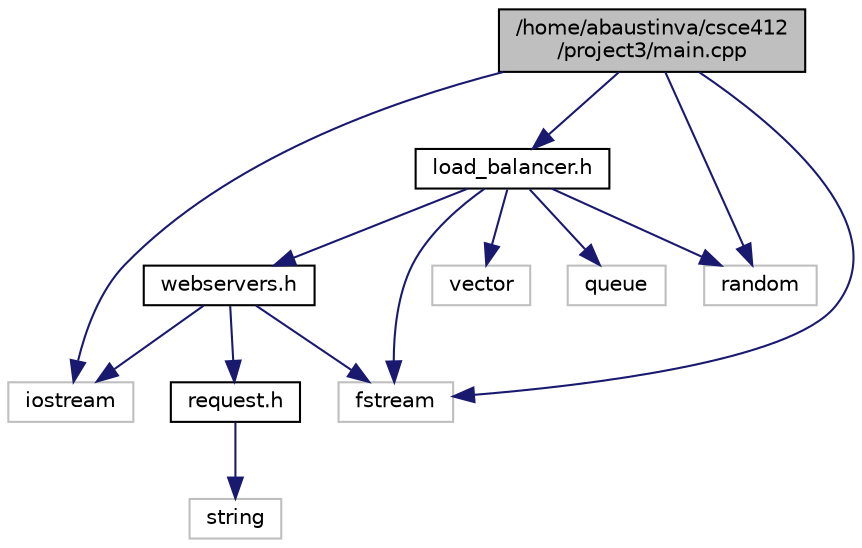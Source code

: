 digraph "/home/abaustinva/csce412/project3/main.cpp"
{
 // LATEX_PDF_SIZE
  edge [fontname="Helvetica",fontsize="10",labelfontname="Helvetica",labelfontsize="10"];
  node [fontname="Helvetica",fontsize="10",shape=record];
  Node1 [label="/home/abaustinva/csce412\l/project3/main.cpp",height=0.2,width=0.4,color="black", fillcolor="grey75", style="filled", fontcolor="black",tooltip="This is the main driver program for the load balancer simulation."];
  Node1 -> Node2 [color="midnightblue",fontsize="10",style="solid"];
  Node2 [label="iostream",height=0.2,width=0.4,color="grey75", fillcolor="white", style="filled",tooltip=" "];
  Node1 -> Node3 [color="midnightblue",fontsize="10",style="solid"];
  Node3 [label="load_balancer.h",height=0.2,width=0.4,color="black", fillcolor="white", style="filled",URL="$load__balancer_8h.html",tooltip="Defines the LoadBalancer class for managing web servers and requests."];
  Node3 -> Node4 [color="midnightblue",fontsize="10",style="solid"];
  Node4 [label="webservers.h",height=0.2,width=0.4,color="black", fillcolor="white", style="filled",URL="$webservers_8h.html",tooltip="Defines the WebServer class to handle web requests."];
  Node4 -> Node5 [color="midnightblue",fontsize="10",style="solid"];
  Node5 [label="request.h",height=0.2,width=0.4,color="black", fillcolor="white", style="filled",URL="$request_8h.html",tooltip="Defines the Request struct to hold web request data."];
  Node5 -> Node6 [color="midnightblue",fontsize="10",style="solid"];
  Node6 [label="string",height=0.2,width=0.4,color="grey75", fillcolor="white", style="filled",tooltip=" "];
  Node4 -> Node2 [color="midnightblue",fontsize="10",style="solid"];
  Node4 -> Node7 [color="midnightblue",fontsize="10",style="solid"];
  Node7 [label="fstream",height=0.2,width=0.4,color="grey75", fillcolor="white", style="filled",tooltip=" "];
  Node3 -> Node8 [color="midnightblue",fontsize="10",style="solid"];
  Node8 [label="vector",height=0.2,width=0.4,color="grey75", fillcolor="white", style="filled",tooltip=" "];
  Node3 -> Node9 [color="midnightblue",fontsize="10",style="solid"];
  Node9 [label="queue",height=0.2,width=0.4,color="grey75", fillcolor="white", style="filled",tooltip=" "];
  Node3 -> Node10 [color="midnightblue",fontsize="10",style="solid"];
  Node10 [label="random",height=0.2,width=0.4,color="grey75", fillcolor="white", style="filled",tooltip=" "];
  Node3 -> Node7 [color="midnightblue",fontsize="10",style="solid"];
  Node1 -> Node10 [color="midnightblue",fontsize="10",style="solid"];
  Node1 -> Node7 [color="midnightblue",fontsize="10",style="solid"];
}
